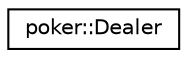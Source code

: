 digraph "Gráfico de Hierarquia de Classes"
{
  edge [fontname="Helvetica",fontsize="10",labelfontname="Helvetica",labelfontsize="10"];
  node [fontname="Helvetica",fontsize="10",shape=record];
  rankdir="LR";
  Node0 [label="poker::Dealer",height=0.2,width=0.4,color="black", fillcolor="white", style="filled",URL="$classpoker_1_1Dealer.html"];
}
